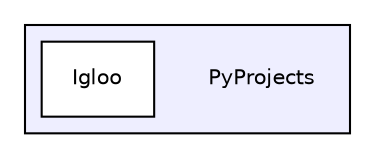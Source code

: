 digraph "/home/bgeurten/PyProjects" {
  compound=true
  node [ fontsize="10", fontname="Helvetica"];
  edge [ labelfontsize="10", labelfontname="Helvetica"];
  subgraph clusterdir_da1fdda69e9a9b3349df15a00b35a7e4 {
    graph [ bgcolor="#eeeeff", pencolor="black", label="" URL="dir_da1fdda69e9a9b3349df15a00b35a7e4.html"];
    dir_da1fdda69e9a9b3349df15a00b35a7e4 [shape=plaintext label="PyProjects"];
    dir_d4c8069d34a30cb9b20ac55a6f0f9f2f [shape=box label="Igloo" color="black" fillcolor="white" style="filled" URL="dir_d4c8069d34a30cb9b20ac55a6f0f9f2f.html"];
  }
}

